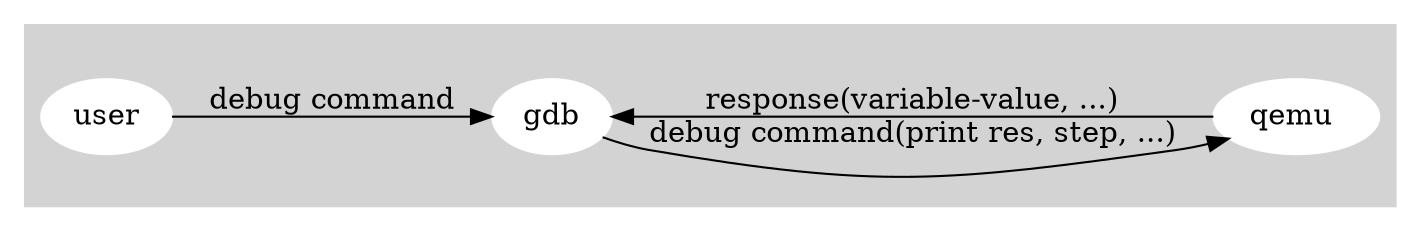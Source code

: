 digraph G {

  rankdir=LR;
  subgraph cluster_0 {
    style=filled;
    color=lightgrey;
//    label = "GDB flow";
    node [style=filled,color=white]; user, gdb;
//    node [style=filled,color=white]; linker [label = "lld or ld"];
    node [style=filled,color=white]; simulator [label = "qemu "];
//    linker -> simulator [ label = "exe" ];
//    linker -> gdb [ label = "exe" ];
    user -> gdb [label = "debug command"];
    gdb -> simulator [label = "debug command(print res, step, ...)"];
    simulator -> gdb [label = "response(variable-value, ...)"];
  }

}
